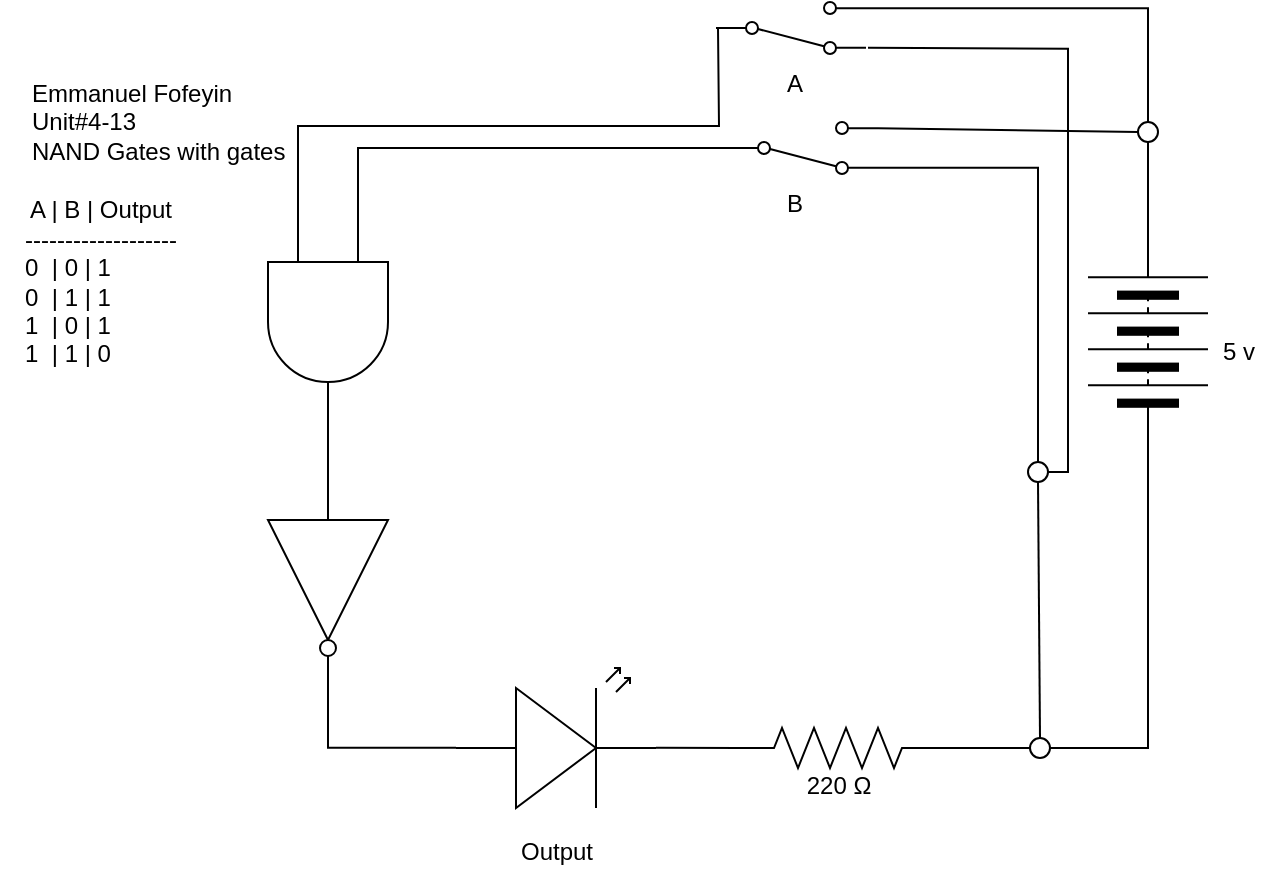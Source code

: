 <mxfile>
    <diagram id="ZGqyDgRsdWXZfH8mkyOq" name="Page-1">
        <mxGraphModel dx="767" dy="524" grid="1" gridSize="10" guides="1" tooltips="1" connect="1" arrows="1" fold="1" page="1" pageScale="1" pageWidth="827" pageHeight="1169" math="0" shadow="0">
            <root>
                <mxCell id="0"/>
                <mxCell id="1" parent="0"/>
                <mxCell id="38" style="edgeStyle=orthogonalEdgeStyle;html=1;exitX=0;exitY=0.57;exitDx=0;exitDy=0;exitPerimeter=0;entryX=1;entryY=0.5;entryDx=0;entryDy=0;entryPerimeter=0;endArrow=none;endFill=0;rounded=0;" parent="1" source="2" target="35" edge="1">
                    <mxGeometry relative="1" as="geometry"/>
                </mxCell>
                <mxCell id="2" value="" style="verticalLabelPosition=bottom;shadow=0;dashed=0;align=center;html=1;verticalAlign=top;shape=mxgraph.electrical.opto_electronics.led_2;pointerEvents=1;" parent="1" vertex="1">
                    <mxGeometry x="238" y="403" width="100" height="70" as="geometry"/>
                </mxCell>
                <mxCell id="8" style="edgeStyle=orthogonalEdgeStyle;html=1;exitX=1;exitY=0.5;exitDx=0;exitDy=0;exitPerimeter=0;entryX=0;entryY=0.5;entryDx=0;entryDy=0;endArrow=none;endFill=0;rounded=0;startArrow=none;" parent="1" source="15" target="7" edge="1">
                    <mxGeometry relative="1" as="geometry"/>
                </mxCell>
                <mxCell id="37" style="edgeStyle=none;html=1;exitX=0;exitY=0.5;exitDx=0;exitDy=0;exitPerimeter=0;entryX=1;entryY=0.57;entryDx=0;entryDy=0;entryPerimeter=0;endArrow=none;endFill=0;" parent="1" source="3" target="2" edge="1">
                    <mxGeometry relative="1" as="geometry"/>
                </mxCell>
                <mxCell id="3" value="" style="pointerEvents=1;verticalLabelPosition=bottom;shadow=0;dashed=0;align=center;html=1;verticalAlign=top;shape=mxgraph.electrical.resistors.resistor_2;" parent="1" vertex="1">
                    <mxGeometry x="379" y="433" width="100" height="20" as="geometry"/>
                </mxCell>
                <mxCell id="6" value="220 Ω" style="text;html=1;align=center;verticalAlign=middle;resizable=0;points=[];autosize=1;strokeColor=none;fillColor=none;" parent="1" vertex="1">
                    <mxGeometry x="399" y="447" width="60" height="30" as="geometry"/>
                </mxCell>
                <mxCell id="33" style="edgeStyle=none;rounded=0;html=1;exitX=1;exitY=0.5;exitDx=0;exitDy=0;entryX=0.5;entryY=1;entryDx=0;entryDy=0;endArrow=none;endFill=0;" parent="1" source="7" target="26" edge="1">
                    <mxGeometry relative="1" as="geometry"/>
                </mxCell>
                <mxCell id="7" value="" style="pointerEvents=1;verticalLabelPosition=bottom;shadow=0;dashed=0;align=center;html=1;verticalAlign=top;shape=mxgraph.electrical.miscellaneous.batteryStack;rotation=-90;" parent="1" vertex="1">
                    <mxGeometry x="534" y="210" width="100" height="60" as="geometry"/>
                </mxCell>
                <mxCell id="12" style="edgeStyle=orthogonalEdgeStyle;rounded=0;html=1;exitX=0;exitY=0.75;exitDx=0;exitDy=0;exitPerimeter=0;entryX=0;entryY=0.5;entryDx=0;entryDy=0;endArrow=none;endFill=0;" parent="1" source="9" edge="1">
                    <mxGeometry relative="1" as="geometry">
                        <mxPoint x="369" y="83" as="targetPoint"/>
                    </mxGeometry>
                </mxCell>
                <mxCell id="14" style="edgeStyle=orthogonalEdgeStyle;rounded=0;html=1;exitX=0;exitY=0.25;exitDx=0;exitDy=0;exitPerimeter=0;entryX=0;entryY=0.5;entryDx=0;entryDy=0;endArrow=none;endFill=0;" parent="1" source="9" target="13" edge="1">
                    <mxGeometry relative="1" as="geometry"/>
                </mxCell>
                <mxCell id="39" style="edgeStyle=orthogonalEdgeStyle;rounded=0;html=1;exitX=1;exitY=0.5;exitDx=0;exitDy=0;exitPerimeter=0;entryX=0;entryY=0.5;entryDx=0;entryDy=0;entryPerimeter=0;endArrow=none;endFill=0;" parent="1" source="9" target="35" edge="1">
                    <mxGeometry relative="1" as="geometry"/>
                </mxCell>
                <mxCell id="9" value="" style="verticalLabelPosition=bottom;shadow=0;dashed=0;align=center;html=1;verticalAlign=top;shape=mxgraph.electrical.logic_gates.logic_gate;operation=and;rotation=90;" parent="1" vertex="1">
                    <mxGeometry x="124" y="200" width="100" height="60" as="geometry"/>
                </mxCell>
                <mxCell id="23" style="edgeStyle=orthogonalEdgeStyle;rounded=0;html=1;exitX=1;exitY=0.88;exitDx=0;exitDy=0;entryX=1;entryY=0.5;entryDx=0;entryDy=0;endArrow=none;endFill=0;" parent="1" target="19" edge="1">
                    <mxGeometry relative="1" as="geometry">
                        <mxPoint x="444" y="92.88" as="sourcePoint"/>
                    </mxGeometry>
                </mxCell>
                <mxCell id="11" value="" style="shape=mxgraph.electrical.electro-mechanical.twoWaySwitch;aspect=fixed;elSwitchState=2;flipV=1;" parent="1" vertex="1">
                    <mxGeometry x="368" y="70" width="75" height="26" as="geometry"/>
                </mxCell>
                <mxCell id="28" style="rounded=0;html=1;exitX=1;exitY=0.12;exitDx=0;exitDy=0;entryX=0;entryY=0.5;entryDx=0;entryDy=0;endArrow=none;endFill=0;" parent="1" source="13" target="26" edge="1">
                    <mxGeometry relative="1" as="geometry"/>
                </mxCell>
                <mxCell id="13" value="" style="shape=mxgraph.electrical.electro-mechanical.twoWaySwitch;aspect=fixed;elSwitchState=2;flipV=1;" parent="1" vertex="1">
                    <mxGeometry x="374" y="130" width="75" height="26" as="geometry"/>
                </mxCell>
                <mxCell id="16" value="" style="edgeStyle=orthogonalEdgeStyle;html=1;exitX=1;exitY=0.5;exitDx=0;exitDy=0;exitPerimeter=0;entryX=0;entryY=0.5;entryDx=0;entryDy=0;endArrow=none;endFill=0;rounded=0;" parent="1" source="3" target="15" edge="1">
                    <mxGeometry relative="1" as="geometry">
                        <mxPoint x="479" y="443" as="sourcePoint"/>
                        <mxPoint x="585" y="378" as="targetPoint"/>
                    </mxGeometry>
                </mxCell>
                <mxCell id="22" style="edgeStyle=none;rounded=0;html=1;exitX=0.5;exitY=0;exitDx=0;exitDy=0;entryX=0.5;entryY=1;entryDx=0;entryDy=0;endArrow=none;endFill=0;" parent="1" source="15" target="19" edge="1">
                    <mxGeometry relative="1" as="geometry"/>
                </mxCell>
                <mxCell id="15" value="" style="ellipse;whiteSpace=wrap;html=1;aspect=fixed;strokeColor=#000000;" parent="1" vertex="1">
                    <mxGeometry x="525" y="438" width="10" height="10" as="geometry"/>
                </mxCell>
                <mxCell id="21" value="" style="edgeStyle=orthogonalEdgeStyle;rounded=0;html=1;exitX=1;exitY=0.88;exitDx=0;exitDy=0;entryX=0.5;entryY=0;entryDx=0;entryDy=0;endArrow=none;endFill=0;" parent="1" source="13" target="19" edge="1">
                    <mxGeometry relative="1" as="geometry">
                        <mxPoint x="449" y="152.88" as="sourcePoint"/>
                        <mxPoint x="529" y="350" as="targetPoint"/>
                    </mxGeometry>
                </mxCell>
                <mxCell id="19" value="" style="ellipse;whiteSpace=wrap;html=1;aspect=fixed;strokeColor=#000000;" parent="1" vertex="1">
                    <mxGeometry x="524" y="300" width="10" height="10" as="geometry"/>
                </mxCell>
                <mxCell id="24" value="5 v" style="text;html=1;align=center;verticalAlign=middle;resizable=0;points=[];autosize=1;strokeColor=none;fillColor=none;" parent="1" vertex="1">
                    <mxGeometry x="609" y="230" width="40" height="30" as="geometry"/>
                </mxCell>
                <mxCell id="25" value="Output" style="text;html=1;align=center;verticalAlign=middle;resizable=0;points=[];autosize=1;strokeColor=none;fillColor=none;" parent="1" vertex="1">
                    <mxGeometry x="258" y="480" width="60" height="30" as="geometry"/>
                </mxCell>
                <mxCell id="34" style="edgeStyle=orthogonalEdgeStyle;rounded=0;html=1;exitX=0.5;exitY=0;exitDx=0;exitDy=0;entryX=1;entryY=0.12;entryDx=0;entryDy=0;endArrow=none;endFill=0;" parent="1" source="26" target="11" edge="1">
                    <mxGeometry relative="1" as="geometry"/>
                </mxCell>
                <mxCell id="26" value="" style="ellipse;whiteSpace=wrap;html=1;aspect=fixed;strokeColor=#000000;" parent="1" vertex="1">
                    <mxGeometry x="579" y="130" width="10" height="10" as="geometry"/>
                </mxCell>
                <mxCell id="29" value="A" style="text;html=1;align=center;verticalAlign=middle;resizable=0;points=[];autosize=1;strokeColor=none;fillColor=none;" parent="1" vertex="1">
                    <mxGeometry x="391.5" y="96" width="30" height="30" as="geometry"/>
                </mxCell>
                <mxCell id="30" value="B" style="text;html=1;align=center;verticalAlign=middle;resizable=0;points=[];autosize=1;strokeColor=none;fillColor=none;" parent="1" vertex="1">
                    <mxGeometry x="391.5" y="156" width="30" height="30" as="geometry"/>
                </mxCell>
                <mxCell id="31" value="Emmanuel Fofeyin&lt;br&gt;Unit#4-13&lt;br&gt;NAND Gates with gates" style="text;html=1;align=left;verticalAlign=middle;resizable=0;points=[];autosize=1;strokeColor=none;fillColor=none;" parent="1" vertex="1">
                    <mxGeometry x="24" y="100" width="150" height="60" as="geometry"/>
                </mxCell>
                <mxCell id="32" value="A | B | Output&lt;br&gt;-------------------&lt;br&gt;&lt;div style=&quot;text-align: left;&quot;&gt;0&amp;nbsp; | 0 | 1&lt;/div&gt;&lt;div style=&quot;text-align: left;&quot;&gt;0&amp;nbsp; | 1 | 1&lt;/div&gt;&lt;div style=&quot;text-align: left;&quot;&gt;1&amp;nbsp; | 0 | 1&lt;/div&gt;&lt;div style=&quot;text-align: left;&quot;&gt;1&amp;nbsp; | 1 | 0&lt;/div&gt;" style="text;html=1;align=center;verticalAlign=middle;resizable=0;points=[];autosize=1;strokeColor=none;fillColor=none;" parent="1" vertex="1">
                    <mxGeometry x="10" y="160" width="100" height="100" as="geometry"/>
                </mxCell>
                <mxCell id="35" value="" style="verticalLabelPosition=bottom;shadow=0;dashed=0;align=center;html=1;verticalAlign=top;shape=mxgraph.electrical.logic_gates.inverter_2;rotation=90;" parent="1" vertex="1">
                    <mxGeometry x="124" y="332" width="100" height="60" as="geometry"/>
                </mxCell>
            </root>
        </mxGraphModel>
    </diagram>
</mxfile>